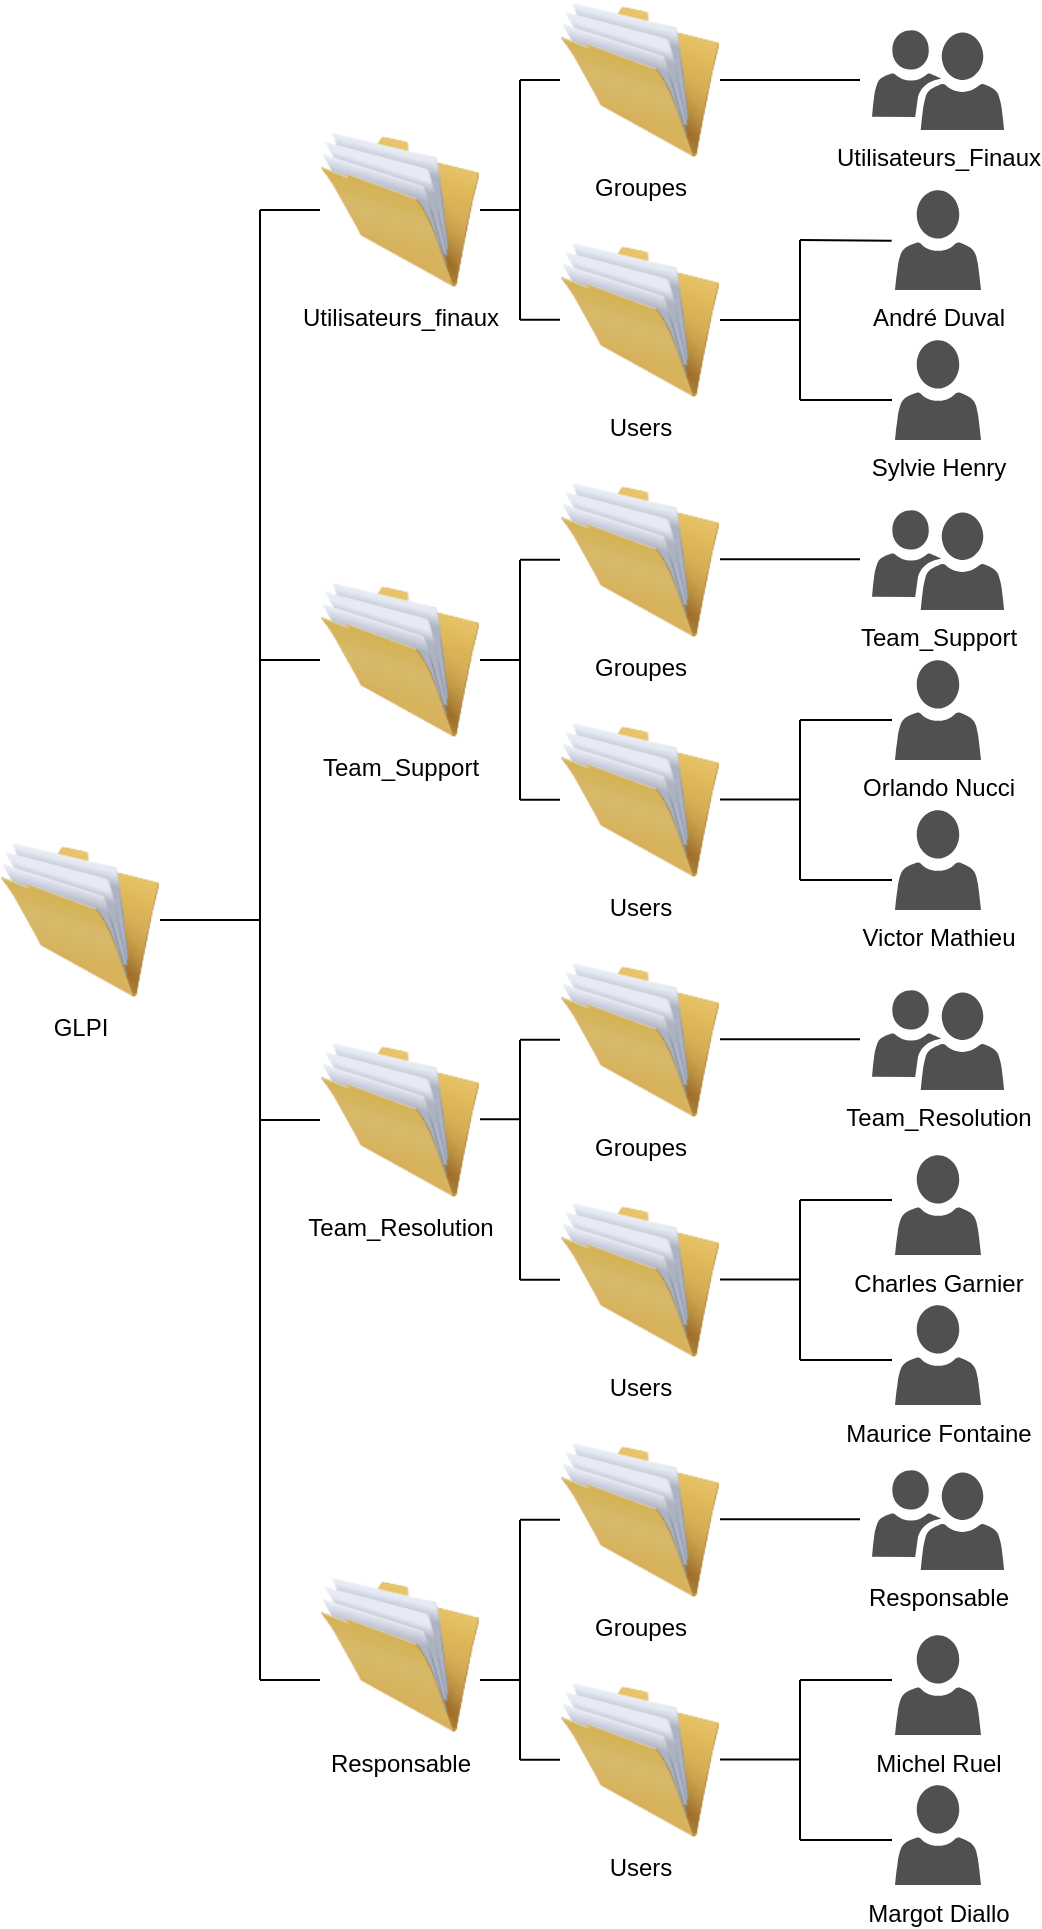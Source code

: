 <mxfile version="20.8.23" type="device"><diagram name="Page-1" id="3-etcoyf2L1dhskA4dmZ"><mxGraphModel dx="1793" dy="995" grid="1" gridSize="10" guides="1" tooltips="1" connect="1" arrows="1" fold="1" page="1" pageScale="1" pageWidth="827" pageHeight="1169" math="0" shadow="0"><root><mxCell id="0"/><mxCell id="1" parent="0"/><mxCell id="sALfH-xE-zoMOuyxmDKi-1" value="GLPI" style="image;html=1;image=img/lib/clip_art/general/Full_Folder_128x128.png" vertex="1" parent="1"><mxGeometry x="10" y="460" width="80" height="80" as="geometry"/></mxCell><mxCell id="sALfH-xE-zoMOuyxmDKi-2" value="Responsable" style="image;html=1;image=img/lib/clip_art/general/Full_Folder_128x128.png" vertex="1" parent="1"><mxGeometry x="170" y="827.5" width="80" height="80" as="geometry"/></mxCell><mxCell id="sALfH-xE-zoMOuyxmDKi-3" value="Team_Resolution" style="image;html=1;image=img/lib/clip_art/general/Full_Folder_128x128.png" vertex="1" parent="1"><mxGeometry x="170" y="560" width="80" height="80" as="geometry"/></mxCell><mxCell id="sALfH-xE-zoMOuyxmDKi-4" value="Team_Support" style="image;html=1;image=img/lib/clip_art/general/Full_Folder_128x128.png" vertex="1" parent="1"><mxGeometry x="170" y="330" width="80" height="80" as="geometry"/></mxCell><mxCell id="sALfH-xE-zoMOuyxmDKi-5" value="Utilisateurs_finaux" style="image;html=1;image=img/lib/clip_art/general/Full_Folder_128x128.png" vertex="1" parent="1"><mxGeometry x="170" y="105" width="80" height="80" as="geometry"/></mxCell><mxCell id="sALfH-xE-zoMOuyxmDKi-6" value="Users" style="image;html=1;image=img/lib/clip_art/general/Full_Folder_128x128.png" vertex="1" parent="1"><mxGeometry x="290" y="160" width="80" height="80" as="geometry"/></mxCell><mxCell id="sALfH-xE-zoMOuyxmDKi-7" value="Groupes" style="image;html=1;image=img/lib/clip_art/general/Full_Folder_128x128.png" vertex="1" parent="1"><mxGeometry x="290" y="40" width="80" height="80" as="geometry"/></mxCell><mxCell id="sALfH-xE-zoMOuyxmDKi-8" value="Users" style="image;html=1;image=img/lib/clip_art/general/Full_Folder_128x128.png" vertex="1" parent="1"><mxGeometry x="290" y="400" width="80" height="80" as="geometry"/></mxCell><mxCell id="sALfH-xE-zoMOuyxmDKi-9" value="Groupes" style="image;html=1;image=img/lib/clip_art/general/Full_Folder_128x128.png" vertex="1" parent="1"><mxGeometry x="290" y="280" width="80" height="80" as="geometry"/></mxCell><mxCell id="sALfH-xE-zoMOuyxmDKi-10" value="Users" style="image;html=1;image=img/lib/clip_art/general/Full_Folder_128x128.png" vertex="1" parent="1"><mxGeometry x="290" y="640" width="80" height="80" as="geometry"/></mxCell><mxCell id="sALfH-xE-zoMOuyxmDKi-11" value="Groupes" style="image;html=1;image=img/lib/clip_art/general/Full_Folder_128x128.png" vertex="1" parent="1"><mxGeometry x="290" y="520" width="80" height="80" as="geometry"/></mxCell><mxCell id="sALfH-xE-zoMOuyxmDKi-12" value="Users" style="image;html=1;image=img/lib/clip_art/general/Full_Folder_128x128.png" vertex="1" parent="1"><mxGeometry x="290" y="880" width="80" height="80" as="geometry"/></mxCell><mxCell id="sALfH-xE-zoMOuyxmDKi-13" value="Groupes" style="image;html=1;image=img/lib/clip_art/general/Full_Folder_128x128.png" vertex="1" parent="1"><mxGeometry x="290" y="760" width="80" height="80" as="geometry"/></mxCell><mxCell id="sALfH-xE-zoMOuyxmDKi-14" value="Utilisateurs_Finaux" style="sketch=0;pointerEvents=1;shadow=0;dashed=0;html=1;strokeColor=none;labelPosition=center;verticalLabelPosition=bottom;verticalAlign=top;align=center;fillColor=#505050;shape=mxgraph.mscae.intune.user_group" vertex="1" parent="1"><mxGeometry x="446" y="55" width="66" height="50" as="geometry"/></mxCell><mxCell id="sALfH-xE-zoMOuyxmDKi-17" value="Team_Resolution" style="sketch=0;pointerEvents=1;shadow=0;dashed=0;html=1;strokeColor=none;labelPosition=center;verticalLabelPosition=bottom;verticalAlign=top;align=center;fillColor=#505050;shape=mxgraph.mscae.intune.user_group" vertex="1" parent="1"><mxGeometry x="446" y="535" width="66" height="50" as="geometry"/></mxCell><mxCell id="sALfH-xE-zoMOuyxmDKi-18" value="Team_Support" style="sketch=0;pointerEvents=1;shadow=0;dashed=0;html=1;strokeColor=none;labelPosition=center;verticalLabelPosition=bottom;verticalAlign=top;align=center;fillColor=#505050;shape=mxgraph.mscae.intune.user_group" vertex="1" parent="1"><mxGeometry x="446" y="295" width="66" height="50" as="geometry"/></mxCell><mxCell id="sALfH-xE-zoMOuyxmDKi-19" value="Responsable" style="sketch=0;pointerEvents=1;shadow=0;dashed=0;html=1;strokeColor=none;labelPosition=center;verticalLabelPosition=bottom;verticalAlign=top;align=center;fillColor=#505050;shape=mxgraph.mscae.intune.user_group" vertex="1" parent="1"><mxGeometry x="446" y="775" width="66" height="50" as="geometry"/></mxCell><mxCell id="sALfH-xE-zoMOuyxmDKi-20" value="André Duval" style="sketch=0;pointerEvents=1;shadow=0;dashed=0;html=1;strokeColor=none;labelPosition=center;verticalLabelPosition=bottom;verticalAlign=top;align=center;fillColor=#505050;shape=mxgraph.mscae.intune.account_portal" vertex="1" parent="1"><mxGeometry x="457.5" y="135" width="43" height="50" as="geometry"/></mxCell><mxCell id="sALfH-xE-zoMOuyxmDKi-21" value="Sylvie Henry" style="sketch=0;pointerEvents=1;shadow=0;dashed=0;html=1;strokeColor=none;labelPosition=center;verticalLabelPosition=bottom;verticalAlign=top;align=center;fillColor=#505050;shape=mxgraph.mscae.intune.account_portal" vertex="1" parent="1"><mxGeometry x="457.5" y="210" width="43" height="50" as="geometry"/></mxCell><mxCell id="sALfH-xE-zoMOuyxmDKi-22" value="Orlando Nucci" style="sketch=0;pointerEvents=1;shadow=0;dashed=0;html=1;strokeColor=none;labelPosition=center;verticalLabelPosition=bottom;verticalAlign=top;align=center;fillColor=#505050;shape=mxgraph.mscae.intune.account_portal" vertex="1" parent="1"><mxGeometry x="457.5" y="370" width="43" height="50" as="geometry"/></mxCell><mxCell id="sALfH-xE-zoMOuyxmDKi-23" value="Victor Mathieu" style="sketch=0;pointerEvents=1;shadow=0;dashed=0;html=1;strokeColor=none;labelPosition=center;verticalLabelPosition=bottom;verticalAlign=top;align=center;fillColor=#505050;shape=mxgraph.mscae.intune.account_portal" vertex="1" parent="1"><mxGeometry x="457.5" y="445" width="43" height="50" as="geometry"/></mxCell><mxCell id="sALfH-xE-zoMOuyxmDKi-24" value="Charles Garnier" style="sketch=0;pointerEvents=1;shadow=0;dashed=0;html=1;strokeColor=none;labelPosition=center;verticalLabelPosition=bottom;verticalAlign=top;align=center;fillColor=#505050;shape=mxgraph.mscae.intune.account_portal" vertex="1" parent="1"><mxGeometry x="457.5" y="617.5" width="43" height="50" as="geometry"/></mxCell><mxCell id="sALfH-xE-zoMOuyxmDKi-25" value="Maurice Fontaine" style="sketch=0;pointerEvents=1;shadow=0;dashed=0;html=1;strokeColor=none;labelPosition=center;verticalLabelPosition=bottom;verticalAlign=top;align=center;fillColor=#505050;shape=mxgraph.mscae.intune.account_portal" vertex="1" parent="1"><mxGeometry x="457.5" y="692.5" width="43" height="50" as="geometry"/></mxCell><mxCell id="sALfH-xE-zoMOuyxmDKi-26" value="Michel Ruel" style="sketch=0;pointerEvents=1;shadow=0;dashed=0;html=1;strokeColor=none;labelPosition=center;verticalLabelPosition=bottom;verticalAlign=top;align=center;fillColor=#505050;shape=mxgraph.mscae.intune.account_portal" vertex="1" parent="1"><mxGeometry x="457.5" y="857.5" width="43" height="50" as="geometry"/></mxCell><mxCell id="sALfH-xE-zoMOuyxmDKi-27" value="Margot Diallo" style="sketch=0;pointerEvents=1;shadow=0;dashed=0;html=1;strokeColor=none;labelPosition=center;verticalLabelPosition=bottom;verticalAlign=top;align=center;fillColor=#505050;shape=mxgraph.mscae.intune.account_portal" vertex="1" parent="1"><mxGeometry x="457.5" y="932.5" width="43" height="50" as="geometry"/></mxCell><mxCell id="sALfH-xE-zoMOuyxmDKi-31" value="" style="endArrow=none;html=1;rounded=0;" edge="1" parent="1"><mxGeometry width="50" height="50" relative="1" as="geometry"><mxPoint x="140" y="880" as="sourcePoint"/><mxPoint x="140" y="145" as="targetPoint"/></mxGeometry></mxCell><mxCell id="sALfH-xE-zoMOuyxmDKi-32" value="" style="endArrow=none;html=1;rounded=0;exitX=1;exitY=0.5;exitDx=0;exitDy=0;" edge="1" parent="1" source="sALfH-xE-zoMOuyxmDKi-1"><mxGeometry width="50" height="50" relative="1" as="geometry"><mxPoint x="30" y="420" as="sourcePoint"/><mxPoint x="140" y="500" as="targetPoint"/></mxGeometry></mxCell><mxCell id="sALfH-xE-zoMOuyxmDKi-34" value="" style="endArrow=none;html=1;rounded=0;exitX=0;exitY=0.5;exitDx=0;exitDy=0;" edge="1" parent="1"><mxGeometry width="50" height="50" relative="1" as="geometry"><mxPoint x="170.0" y="145" as="sourcePoint"/><mxPoint x="140" y="145" as="targetPoint"/></mxGeometry></mxCell><mxCell id="sALfH-xE-zoMOuyxmDKi-35" value="" style="endArrow=none;html=1;rounded=0;entryX=0;entryY=0.5;entryDx=0;entryDy=0;" edge="1" parent="1" target="sALfH-xE-zoMOuyxmDKi-4"><mxGeometry width="50" height="50" relative="1" as="geometry"><mxPoint x="140" y="370" as="sourcePoint"/><mxPoint x="90" y="290" as="targetPoint"/></mxGeometry></mxCell><mxCell id="sALfH-xE-zoMOuyxmDKi-36" value="" style="endArrow=none;html=1;rounded=0;entryX=0;entryY=0.5;entryDx=0;entryDy=0;" edge="1" parent="1" target="sALfH-xE-zoMOuyxmDKi-3"><mxGeometry width="50" height="50" relative="1" as="geometry"><mxPoint x="140" y="600" as="sourcePoint"/><mxPoint x="100" y="670" as="targetPoint"/></mxGeometry></mxCell><mxCell id="sALfH-xE-zoMOuyxmDKi-37" value="" style="endArrow=none;html=1;rounded=0;entryX=0;entryY=0.656;entryDx=0;entryDy=0;entryPerimeter=0;" edge="1" parent="1" target="sALfH-xE-zoMOuyxmDKi-2"><mxGeometry width="50" height="50" relative="1" as="geometry"><mxPoint x="140" y="880" as="sourcePoint"/><mxPoint x="120" y="910" as="targetPoint"/></mxGeometry></mxCell><mxCell id="sALfH-xE-zoMOuyxmDKi-38" value="" style="endArrow=none;html=1;rounded=0;" edge="1" parent="1"><mxGeometry width="50" height="50" relative="1" as="geometry"><mxPoint x="270" y="200" as="sourcePoint"/><mxPoint x="270" y="80" as="targetPoint"/></mxGeometry></mxCell><mxCell id="sALfH-xE-zoMOuyxmDKi-39" value="" style="endArrow=none;html=1;rounded=0;" edge="1" parent="1"><mxGeometry width="50" height="50" relative="1" as="geometry"><mxPoint x="270" y="440" as="sourcePoint"/><mxPoint x="270" y="320" as="targetPoint"/></mxGeometry></mxCell><mxCell id="sALfH-xE-zoMOuyxmDKi-40" value="" style="endArrow=none;html=1;rounded=0;" edge="1" parent="1"><mxGeometry width="50" height="50" relative="1" as="geometry"><mxPoint x="270" y="680" as="sourcePoint"/><mxPoint x="270" y="560" as="targetPoint"/></mxGeometry></mxCell><mxCell id="sALfH-xE-zoMOuyxmDKi-41" value="" style="endArrow=none;html=1;rounded=0;" edge="1" parent="1"><mxGeometry width="50" height="50" relative="1" as="geometry"><mxPoint x="270" y="920" as="sourcePoint"/><mxPoint x="270" y="800" as="targetPoint"/></mxGeometry></mxCell><mxCell id="sALfH-xE-zoMOuyxmDKi-42" value="" style="endArrow=none;html=1;rounded=0;exitX=1;exitY=0.5;exitDx=0;exitDy=0;" edge="1" parent="1" source="sALfH-xE-zoMOuyxmDKi-5"><mxGeometry width="50" height="50" relative="1" as="geometry"><mxPoint x="20" y="210" as="sourcePoint"/><mxPoint x="270" y="145" as="targetPoint"/></mxGeometry></mxCell><mxCell id="sALfH-xE-zoMOuyxmDKi-43" value="" style="endArrow=none;html=1;rounded=0;exitX=1;exitY=0.5;exitDx=0;exitDy=0;" edge="1" parent="1"><mxGeometry width="50" height="50" relative="1" as="geometry"><mxPoint x="250" y="370" as="sourcePoint"/><mxPoint x="270" y="370" as="targetPoint"/></mxGeometry></mxCell><mxCell id="sALfH-xE-zoMOuyxmDKi-44" value="" style="endArrow=none;html=1;rounded=0;exitX=1;exitY=0.5;exitDx=0;exitDy=0;" edge="1" parent="1"><mxGeometry width="50" height="50" relative="1" as="geometry"><mxPoint x="250" y="599.58" as="sourcePoint"/><mxPoint x="270" y="599.58" as="targetPoint"/></mxGeometry></mxCell><mxCell id="sALfH-xE-zoMOuyxmDKi-45" value="" style="endArrow=none;html=1;rounded=0;exitX=1;exitY=0.5;exitDx=0;exitDy=0;" edge="1" parent="1"><mxGeometry width="50" height="50" relative="1" as="geometry"><mxPoint x="250" y="880" as="sourcePoint"/><mxPoint x="270" y="880" as="targetPoint"/></mxGeometry></mxCell><mxCell id="sALfH-xE-zoMOuyxmDKi-46" value="" style="endArrow=none;html=1;rounded=0;entryX=0;entryY=0.5;entryDx=0;entryDy=0;" edge="1" parent="1" target="sALfH-xE-zoMOuyxmDKi-7"><mxGeometry width="50" height="50" relative="1" as="geometry"><mxPoint x="270" y="80" as="sourcePoint"/><mxPoint x="170" y="30" as="targetPoint"/></mxGeometry></mxCell><mxCell id="sALfH-xE-zoMOuyxmDKi-47" value="" style="endArrow=none;html=1;rounded=0;entryX=0;entryY=0.5;entryDx=0;entryDy=0;" edge="1" parent="1"><mxGeometry width="50" height="50" relative="1" as="geometry"><mxPoint x="270" y="199.88" as="sourcePoint"/><mxPoint x="290" y="199.88" as="targetPoint"/></mxGeometry></mxCell><mxCell id="sALfH-xE-zoMOuyxmDKi-48" value="" style="endArrow=none;html=1;rounded=0;entryX=0;entryY=0.5;entryDx=0;entryDy=0;" edge="1" parent="1"><mxGeometry width="50" height="50" relative="1" as="geometry"><mxPoint x="270" y="319.88" as="sourcePoint"/><mxPoint x="290" y="319.88" as="targetPoint"/></mxGeometry></mxCell><mxCell id="sALfH-xE-zoMOuyxmDKi-49" value="" style="endArrow=none;html=1;rounded=0;entryX=0;entryY=0.5;entryDx=0;entryDy=0;" edge="1" parent="1"><mxGeometry width="50" height="50" relative="1" as="geometry"><mxPoint x="270" y="439.88" as="sourcePoint"/><mxPoint x="290" y="439.88" as="targetPoint"/></mxGeometry></mxCell><mxCell id="sALfH-xE-zoMOuyxmDKi-50" value="" style="endArrow=none;html=1;rounded=0;entryX=0;entryY=0.5;entryDx=0;entryDy=0;" edge="1" parent="1"><mxGeometry width="50" height="50" relative="1" as="geometry"><mxPoint x="270" y="559.88" as="sourcePoint"/><mxPoint x="290" y="559.88" as="targetPoint"/></mxGeometry></mxCell><mxCell id="sALfH-xE-zoMOuyxmDKi-51" value="" style="endArrow=none;html=1;rounded=0;entryX=0;entryY=0.5;entryDx=0;entryDy=0;" edge="1" parent="1"><mxGeometry width="50" height="50" relative="1" as="geometry"><mxPoint x="270" y="679.88" as="sourcePoint"/><mxPoint x="290" y="679.88" as="targetPoint"/></mxGeometry></mxCell><mxCell id="sALfH-xE-zoMOuyxmDKi-52" value="" style="endArrow=none;html=1;rounded=0;entryX=0;entryY=0.5;entryDx=0;entryDy=0;" edge="1" parent="1"><mxGeometry width="50" height="50" relative="1" as="geometry"><mxPoint x="270" y="799.88" as="sourcePoint"/><mxPoint x="290" y="799.88" as="targetPoint"/></mxGeometry></mxCell><mxCell id="sALfH-xE-zoMOuyxmDKi-53" value="" style="endArrow=none;html=1;rounded=0;entryX=0;entryY=0.5;entryDx=0;entryDy=0;" edge="1" parent="1"><mxGeometry width="50" height="50" relative="1" as="geometry"><mxPoint x="270" y="919.88" as="sourcePoint"/><mxPoint x="290" y="919.88" as="targetPoint"/></mxGeometry></mxCell><mxCell id="sALfH-xE-zoMOuyxmDKi-54" value="" style="endArrow=none;html=1;rounded=0;exitX=1;exitY=0.5;exitDx=0;exitDy=0;" edge="1" parent="1" source="sALfH-xE-zoMOuyxmDKi-7"><mxGeometry width="50" height="50" relative="1" as="geometry"><mxPoint x="410" y="50" as="sourcePoint"/><mxPoint x="440" y="80" as="targetPoint"/></mxGeometry></mxCell><mxCell id="sALfH-xE-zoMOuyxmDKi-55" value="" style="endArrow=none;html=1;rounded=0;exitX=1;exitY=0.5;exitDx=0;exitDy=0;" edge="1" parent="1"><mxGeometry width="50" height="50" relative="1" as="geometry"><mxPoint x="370" y="319.64" as="sourcePoint"/><mxPoint x="440" y="319.64" as="targetPoint"/></mxGeometry></mxCell><mxCell id="sALfH-xE-zoMOuyxmDKi-56" value="" style="endArrow=none;html=1;rounded=0;exitX=1;exitY=0.5;exitDx=0;exitDy=0;" edge="1" parent="1"><mxGeometry width="50" height="50" relative="1" as="geometry"><mxPoint x="370" y="559.64" as="sourcePoint"/><mxPoint x="440" y="559.64" as="targetPoint"/></mxGeometry></mxCell><mxCell id="sALfH-xE-zoMOuyxmDKi-57" value="" style="endArrow=none;html=1;rounded=0;exitX=1;exitY=0.5;exitDx=0;exitDy=0;" edge="1" parent="1"><mxGeometry width="50" height="50" relative="1" as="geometry"><mxPoint x="370" y="799.64" as="sourcePoint"/><mxPoint x="440" y="799.64" as="targetPoint"/></mxGeometry></mxCell><mxCell id="sALfH-xE-zoMOuyxmDKi-58" value="" style="endArrow=none;html=1;rounded=0;" edge="1" parent="1"><mxGeometry width="50" height="50" relative="1" as="geometry"><mxPoint x="410" y="240" as="sourcePoint"/><mxPoint x="410" y="160" as="targetPoint"/></mxGeometry></mxCell><mxCell id="sALfH-xE-zoMOuyxmDKi-59" value="" style="endArrow=none;html=1;rounded=0;" edge="1" parent="1"><mxGeometry width="50" height="50" relative="1" as="geometry"><mxPoint x="410" y="480" as="sourcePoint"/><mxPoint x="410" y="400" as="targetPoint"/></mxGeometry></mxCell><mxCell id="sALfH-xE-zoMOuyxmDKi-60" value="" style="endArrow=none;html=1;rounded=0;" edge="1" parent="1"><mxGeometry width="50" height="50" relative="1" as="geometry"><mxPoint x="410" y="720" as="sourcePoint"/><mxPoint x="410" y="640" as="targetPoint"/></mxGeometry></mxCell><mxCell id="sALfH-xE-zoMOuyxmDKi-61" value="" style="endArrow=none;html=1;rounded=0;" edge="1" parent="1"><mxGeometry width="50" height="50" relative="1" as="geometry"><mxPoint x="410" y="960" as="sourcePoint"/><mxPoint x="410" y="880" as="targetPoint"/></mxGeometry></mxCell><mxCell id="sALfH-xE-zoMOuyxmDKi-62" value="" style="endArrow=none;html=1;rounded=0;exitX=1;exitY=0.5;exitDx=0;exitDy=0;" edge="1" parent="1" source="sALfH-xE-zoMOuyxmDKi-6"><mxGeometry width="50" height="50" relative="1" as="geometry"><mxPoint x="560" y="160" as="sourcePoint"/><mxPoint x="410" y="200" as="targetPoint"/></mxGeometry></mxCell><mxCell id="sALfH-xE-zoMOuyxmDKi-63" value="" style="endArrow=none;html=1;rounded=0;exitX=1;exitY=0.5;exitDx=0;exitDy=0;" edge="1" parent="1"><mxGeometry width="50" height="50" relative="1" as="geometry"><mxPoint x="370" y="439.7" as="sourcePoint"/><mxPoint x="410" y="439.7" as="targetPoint"/></mxGeometry></mxCell><mxCell id="sALfH-xE-zoMOuyxmDKi-64" value="" style="endArrow=none;html=1;rounded=0;exitX=1;exitY=0.5;exitDx=0;exitDy=0;" edge="1" parent="1"><mxGeometry width="50" height="50" relative="1" as="geometry"><mxPoint x="370" y="679.7" as="sourcePoint"/><mxPoint x="410" y="679.7" as="targetPoint"/></mxGeometry></mxCell><mxCell id="sALfH-xE-zoMOuyxmDKi-65" value="" style="endArrow=none;html=1;rounded=0;exitX=1;exitY=0.5;exitDx=0;exitDy=0;" edge="1" parent="1"><mxGeometry width="50" height="50" relative="1" as="geometry"><mxPoint x="370" y="919.7" as="sourcePoint"/><mxPoint x="410" y="919.7" as="targetPoint"/></mxGeometry></mxCell><mxCell id="sALfH-xE-zoMOuyxmDKi-66" value="" style="endArrow=none;html=1;rounded=0;entryX=-0.039;entryY=0.507;entryDx=0;entryDy=0;entryPerimeter=0;" edge="1" parent="1" target="sALfH-xE-zoMOuyxmDKi-20"><mxGeometry width="50" height="50" relative="1" as="geometry"><mxPoint x="410" y="160" as="sourcePoint"/><mxPoint x="710" y="180" as="targetPoint"/></mxGeometry></mxCell><mxCell id="sALfH-xE-zoMOuyxmDKi-67" value="" style="endArrow=none;html=1;rounded=0;entryX=-0.039;entryY=0.507;entryDx=0;entryDy=0;entryPerimeter=0;" edge="1" parent="1"><mxGeometry width="50" height="50" relative="1" as="geometry"><mxPoint x="410" y="240" as="sourcePoint"/><mxPoint x="456" y="240" as="targetPoint"/></mxGeometry></mxCell><mxCell id="sALfH-xE-zoMOuyxmDKi-68" value="" style="endArrow=none;html=1;rounded=0;entryX=-0.039;entryY=0.507;entryDx=0;entryDy=0;entryPerimeter=0;" edge="1" parent="1"><mxGeometry width="50" height="50" relative="1" as="geometry"><mxPoint x="410" y="400" as="sourcePoint"/><mxPoint x="456" y="400" as="targetPoint"/></mxGeometry></mxCell><mxCell id="sALfH-xE-zoMOuyxmDKi-69" value="" style="endArrow=none;html=1;rounded=0;entryX=-0.039;entryY=0.507;entryDx=0;entryDy=0;entryPerimeter=0;" edge="1" parent="1"><mxGeometry width="50" height="50" relative="1" as="geometry"><mxPoint x="410" y="480" as="sourcePoint"/><mxPoint x="456" y="480" as="targetPoint"/></mxGeometry></mxCell><mxCell id="sALfH-xE-zoMOuyxmDKi-70" value="" style="endArrow=none;html=1;rounded=0;entryX=-0.039;entryY=0.507;entryDx=0;entryDy=0;entryPerimeter=0;" edge="1" parent="1"><mxGeometry width="50" height="50" relative="1" as="geometry"><mxPoint x="410" y="640" as="sourcePoint"/><mxPoint x="456" y="640" as="targetPoint"/></mxGeometry></mxCell><mxCell id="sALfH-xE-zoMOuyxmDKi-71" value="" style="endArrow=none;html=1;rounded=0;entryX=-0.039;entryY=0.507;entryDx=0;entryDy=0;entryPerimeter=0;" edge="1" parent="1"><mxGeometry width="50" height="50" relative="1" as="geometry"><mxPoint x="410" y="720" as="sourcePoint"/><mxPoint x="456" y="720" as="targetPoint"/></mxGeometry></mxCell><mxCell id="sALfH-xE-zoMOuyxmDKi-72" value="" style="endArrow=none;html=1;rounded=0;entryX=-0.039;entryY=0.507;entryDx=0;entryDy=0;entryPerimeter=0;" edge="1" parent="1"><mxGeometry width="50" height="50" relative="1" as="geometry"><mxPoint x="410" y="880" as="sourcePoint"/><mxPoint x="456" y="880" as="targetPoint"/></mxGeometry></mxCell><mxCell id="sALfH-xE-zoMOuyxmDKi-73" value="" style="endArrow=none;html=1;rounded=0;entryX=-0.039;entryY=0.507;entryDx=0;entryDy=0;entryPerimeter=0;" edge="1" parent="1"><mxGeometry width="50" height="50" relative="1" as="geometry"><mxPoint x="410" y="960" as="sourcePoint"/><mxPoint x="456" y="960" as="targetPoint"/></mxGeometry></mxCell></root></mxGraphModel></diagram></mxfile>
